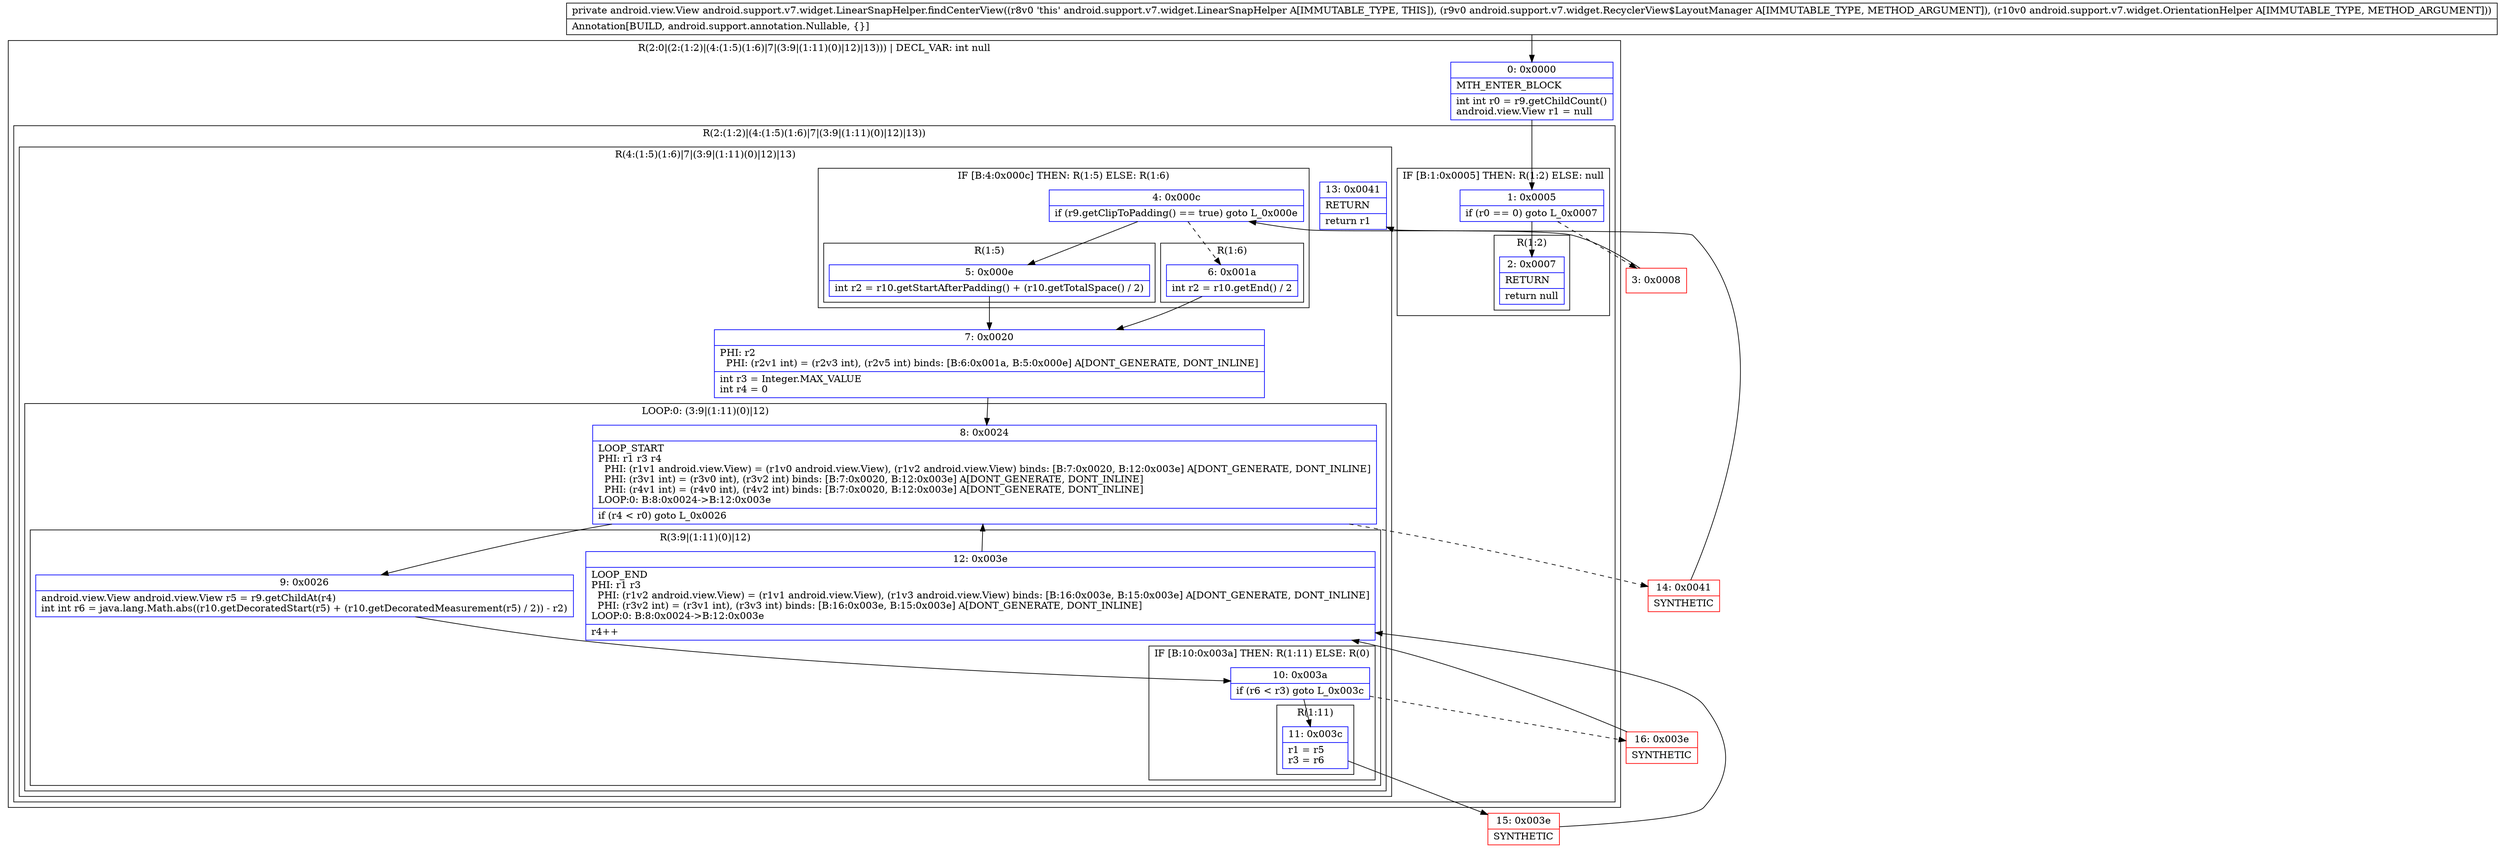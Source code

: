 digraph "CFG forandroid.support.v7.widget.LinearSnapHelper.findCenterView(Landroid\/support\/v7\/widget\/RecyclerView$LayoutManager;Landroid\/support\/v7\/widget\/OrientationHelper;)Landroid\/view\/View;" {
subgraph cluster_Region_698290830 {
label = "R(2:0|(2:(1:2)|(4:(1:5)(1:6)|7|(3:9|(1:11)(0)|12)|13))) | DECL_VAR: int null\l";
node [shape=record,color=blue];
Node_0 [shape=record,label="{0\:\ 0x0000|MTH_ENTER_BLOCK\l|int int r0 = r9.getChildCount()\landroid.view.View r1 = null\l}"];
subgraph cluster_Region_842184510 {
label = "R(2:(1:2)|(4:(1:5)(1:6)|7|(3:9|(1:11)(0)|12)|13))";
node [shape=record,color=blue];
subgraph cluster_IfRegion_202115950 {
label = "IF [B:1:0x0005] THEN: R(1:2) ELSE: null";
node [shape=record,color=blue];
Node_1 [shape=record,label="{1\:\ 0x0005|if (r0 == 0) goto L_0x0007\l}"];
subgraph cluster_Region_78315605 {
label = "R(1:2)";
node [shape=record,color=blue];
Node_2 [shape=record,label="{2\:\ 0x0007|RETURN\l|return null\l}"];
}
}
subgraph cluster_Region_1484005684 {
label = "R(4:(1:5)(1:6)|7|(3:9|(1:11)(0)|12)|13)";
node [shape=record,color=blue];
subgraph cluster_IfRegion_962353297 {
label = "IF [B:4:0x000c] THEN: R(1:5) ELSE: R(1:6)";
node [shape=record,color=blue];
Node_4 [shape=record,label="{4\:\ 0x000c|if (r9.getClipToPadding() == true) goto L_0x000e\l}"];
subgraph cluster_Region_872702037 {
label = "R(1:5)";
node [shape=record,color=blue];
Node_5 [shape=record,label="{5\:\ 0x000e|int r2 = r10.getStartAfterPadding() + (r10.getTotalSpace() \/ 2)\l}"];
}
subgraph cluster_Region_885982767 {
label = "R(1:6)";
node [shape=record,color=blue];
Node_6 [shape=record,label="{6\:\ 0x001a|int r2 = r10.getEnd() \/ 2\l}"];
}
}
Node_7 [shape=record,label="{7\:\ 0x0020|PHI: r2 \l  PHI: (r2v1 int) = (r2v3 int), (r2v5 int) binds: [B:6:0x001a, B:5:0x000e] A[DONT_GENERATE, DONT_INLINE]\l|int r3 = Integer.MAX_VALUE\lint r4 = 0\l}"];
subgraph cluster_LoopRegion_798358488 {
label = "LOOP:0: (3:9|(1:11)(0)|12)";
node [shape=record,color=blue];
Node_8 [shape=record,label="{8\:\ 0x0024|LOOP_START\lPHI: r1 r3 r4 \l  PHI: (r1v1 android.view.View) = (r1v0 android.view.View), (r1v2 android.view.View) binds: [B:7:0x0020, B:12:0x003e] A[DONT_GENERATE, DONT_INLINE]\l  PHI: (r3v1 int) = (r3v0 int), (r3v2 int) binds: [B:7:0x0020, B:12:0x003e] A[DONT_GENERATE, DONT_INLINE]\l  PHI: (r4v1 int) = (r4v0 int), (r4v2 int) binds: [B:7:0x0020, B:12:0x003e] A[DONT_GENERATE, DONT_INLINE]\lLOOP:0: B:8:0x0024\-\>B:12:0x003e\l|if (r4 \< r0) goto L_0x0026\l}"];
subgraph cluster_Region_907727695 {
label = "R(3:9|(1:11)(0)|12)";
node [shape=record,color=blue];
Node_9 [shape=record,label="{9\:\ 0x0026|android.view.View android.view.View r5 = r9.getChildAt(r4)\lint int r6 = java.lang.Math.abs((r10.getDecoratedStart(r5) + (r10.getDecoratedMeasurement(r5) \/ 2)) \- r2)\l}"];
subgraph cluster_IfRegion_1335768585 {
label = "IF [B:10:0x003a] THEN: R(1:11) ELSE: R(0)";
node [shape=record,color=blue];
Node_10 [shape=record,label="{10\:\ 0x003a|if (r6 \< r3) goto L_0x003c\l}"];
subgraph cluster_Region_162421229 {
label = "R(1:11)";
node [shape=record,color=blue];
Node_11 [shape=record,label="{11\:\ 0x003c|r1 = r5\lr3 = r6\l}"];
}
subgraph cluster_Region_1022613910 {
label = "R(0)";
node [shape=record,color=blue];
}
}
Node_12 [shape=record,label="{12\:\ 0x003e|LOOP_END\lPHI: r1 r3 \l  PHI: (r1v2 android.view.View) = (r1v1 android.view.View), (r1v3 android.view.View) binds: [B:16:0x003e, B:15:0x003e] A[DONT_GENERATE, DONT_INLINE]\l  PHI: (r3v2 int) = (r3v1 int), (r3v3 int) binds: [B:16:0x003e, B:15:0x003e] A[DONT_GENERATE, DONT_INLINE]\lLOOP:0: B:8:0x0024\-\>B:12:0x003e\l|r4++\l}"];
}
}
Node_13 [shape=record,label="{13\:\ 0x0041|RETURN\l|return r1\l}"];
}
}
}
Node_3 [shape=record,color=red,label="{3\:\ 0x0008}"];
Node_14 [shape=record,color=red,label="{14\:\ 0x0041|SYNTHETIC\l}"];
Node_15 [shape=record,color=red,label="{15\:\ 0x003e|SYNTHETIC\l}"];
Node_16 [shape=record,color=red,label="{16\:\ 0x003e|SYNTHETIC\l}"];
MethodNode[shape=record,label="{private android.view.View android.support.v7.widget.LinearSnapHelper.findCenterView((r8v0 'this' android.support.v7.widget.LinearSnapHelper A[IMMUTABLE_TYPE, THIS]), (r9v0 android.support.v7.widget.RecyclerView$LayoutManager A[IMMUTABLE_TYPE, METHOD_ARGUMENT]), (r10v0 android.support.v7.widget.OrientationHelper A[IMMUTABLE_TYPE, METHOD_ARGUMENT]))  | Annotation[BUILD, android.support.annotation.Nullable, \{\}]\l}"];
MethodNode -> Node_0;
Node_0 -> Node_1;
Node_1 -> Node_2;
Node_1 -> Node_3[style=dashed];
Node_4 -> Node_5;
Node_4 -> Node_6[style=dashed];
Node_5 -> Node_7;
Node_6 -> Node_7;
Node_7 -> Node_8;
Node_8 -> Node_9;
Node_8 -> Node_14[style=dashed];
Node_9 -> Node_10;
Node_10 -> Node_11;
Node_10 -> Node_16[style=dashed];
Node_11 -> Node_15;
Node_12 -> Node_8;
Node_3 -> Node_4;
Node_14 -> Node_13;
Node_15 -> Node_12;
Node_16 -> Node_12;
}

